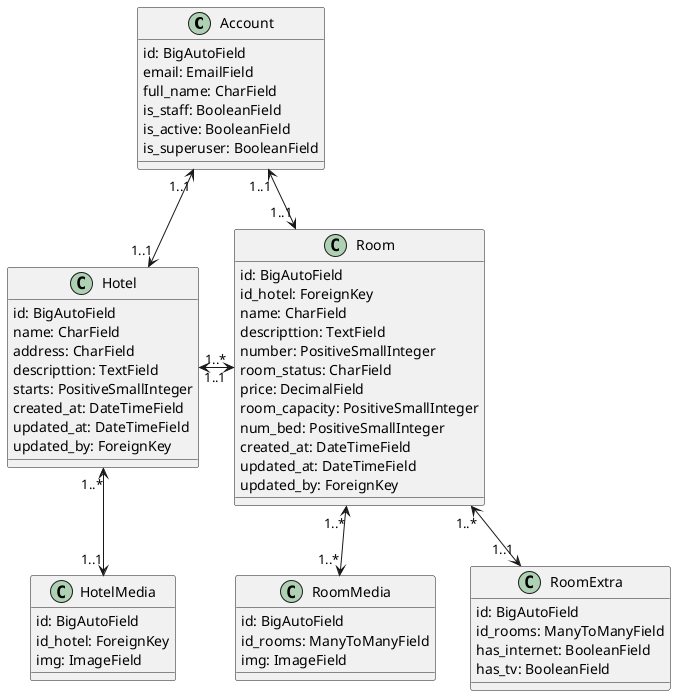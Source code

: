 @startuml HotelSolutions_API-Rest
class Account {
    id: BigAutoField
    email: EmailField
    full_name: CharField
    is_staff: BooleanField
    is_active: BooleanField
    is_superuser: BooleanField
}

class Hotel {
    id: BigAutoField
    name: CharField
    address: CharField
    descripttion: TextField
    starts: PositiveSmallInteger
    created_at: DateTimeField
    updated_at: DateTimeField
    updated_by: ForeignKey
}

class HotelMedia {
    id: BigAutoField
    id_hotel: ForeignKey
    img: ImageField
}

class Room {
    id: BigAutoField
    id_hotel: ForeignKey
    name: CharField
    descripttion: TextField
    number: PositiveSmallInteger
    room_status: CharField
    price: DecimalField
    room_capacity: PositiveSmallInteger
    num_bed: PositiveSmallInteger
    created_at: DateTimeField
    updated_at: DateTimeField
    updated_by: ForeignKey
}

class RoomMedia {
    id: BigAutoField
    id_rooms: ManyToManyField
    img: ImageField
}

class RoomExtra {
    id: BigAutoField
    id_rooms: ManyToManyField
    has_internet: BooleanField
    has_tv: BooleanField
}


Account "1..1" <--> "1..1" Hotel
Account "1..1" <--> "1..1" Room
Hotel "1..*" <--> "1..1" HotelMedia
Hotel "1..*" <-right-> "1..1" Room
Room "1..*" <--> "1..*" RoomMedia
Room "1..*" <--> "1..1" RoomExtra

@enduml
